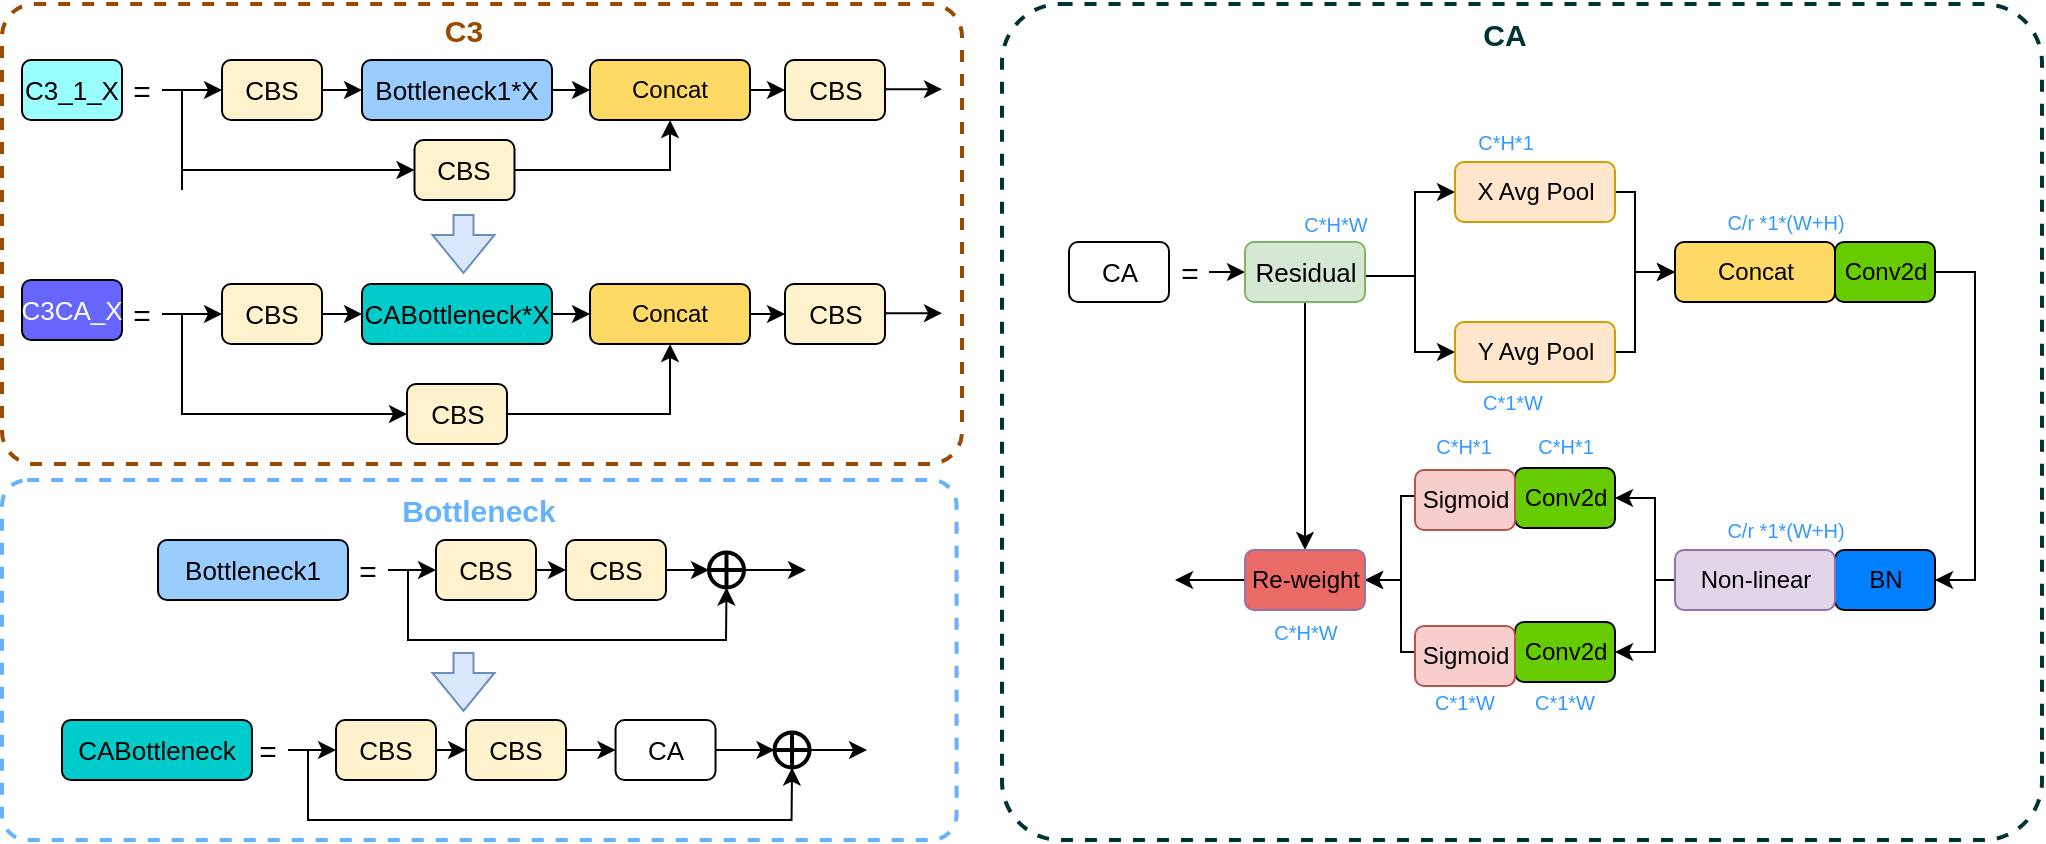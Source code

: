 <mxfile version="20.2.3" type="github">
  <diagram id="QtS9uh31I6VXbAoinTmC" name="第 1 页">
    <mxGraphModel dx="1673" dy="895" grid="1" gridSize="10" guides="1" tooltips="1" connect="1" arrows="1" fold="1" page="1" pageScale="1" pageWidth="827" pageHeight="1169" math="0" shadow="0">
      <root>
        <mxCell id="0" />
        <mxCell id="1" parent="0" />
        <mxCell id="OGKqSfS0VdrP_5y7QQ23-168" value="" style="rounded=1;whiteSpace=wrap;html=1;shadow=0;dashed=1;fontSize=12;fontColor=#00994D;strokeColor=#003333;strokeWidth=2;fillColor=none;arcSize=7;" vertex="1" parent="1">
          <mxGeometry x="610" y="152" width="520" height="418" as="geometry" />
        </mxCell>
        <mxCell id="OGKqSfS0VdrP_5y7QQ23-1" value="" style="rounded=1;whiteSpace=wrap;html=1;shadow=0;dashed=1;fontSize=12;fontColor=#00994D;strokeColor=#994C00;strokeWidth=2;fillColor=none;arcSize=7;" vertex="1" parent="1">
          <mxGeometry x="110" y="152" width="480" height="230" as="geometry" />
        </mxCell>
        <mxCell id="OGKqSfS0VdrP_5y7QQ23-2" style="edgeStyle=orthogonalEdgeStyle;rounded=0;orthogonalLoop=1;jettySize=auto;html=1;exitX=1;exitY=0.5;exitDx=0;exitDy=0;entryX=0;entryY=0.5;entryDx=0;entryDy=0;fontSize=15;fontColor=#000000;" edge="1" parent="1" source="OGKqSfS0VdrP_5y7QQ23-3" target="OGKqSfS0VdrP_5y7QQ23-5">
          <mxGeometry relative="1" as="geometry">
            <mxPoint x="200" y="307.0" as="sourcePoint" />
          </mxGeometry>
        </mxCell>
        <mxCell id="OGKqSfS0VdrP_5y7QQ23-3" value="&lt;font color=&quot;#000000&quot;&gt;=&lt;/font&gt;" style="text;html=1;strokeColor=none;fillColor=none;align=center;verticalAlign=middle;whiteSpace=wrap;rounded=0;shadow=0;dashed=1;fontSize=15;fontColor=#00994D;" vertex="1" parent="1">
          <mxGeometry x="170" y="292" width="20" height="30" as="geometry" />
        </mxCell>
        <mxCell id="OGKqSfS0VdrP_5y7QQ23-4" style="edgeStyle=orthogonalEdgeStyle;rounded=0;orthogonalLoop=1;jettySize=auto;html=1;exitX=1;exitY=0.5;exitDx=0;exitDy=0;entryX=0;entryY=0.5;entryDx=0;entryDy=0;fontSize=15;fontColor=#000000;" edge="1" parent="1" source="OGKqSfS0VdrP_5y7QQ23-5" target="OGKqSfS0VdrP_5y7QQ23-7">
          <mxGeometry relative="1" as="geometry" />
        </mxCell>
        <mxCell id="OGKqSfS0VdrP_5y7QQ23-5" value="CBS" style="rounded=1;whiteSpace=wrap;html=1;fillColor=#fff2cc;strokeColor=#000000;fontSize=13;" vertex="1" parent="1">
          <mxGeometry x="220" y="292" width="50" height="30" as="geometry" />
        </mxCell>
        <mxCell id="OGKqSfS0VdrP_5y7QQ23-6" style="edgeStyle=orthogonalEdgeStyle;rounded=0;orthogonalLoop=1;jettySize=auto;html=1;exitX=1;exitY=0.5;exitDx=0;exitDy=0;fontSize=15;fontColor=#000000;entryX=0;entryY=0.5;entryDx=0;entryDy=0;" edge="1" parent="1" source="OGKqSfS0VdrP_5y7QQ23-7" target="OGKqSfS0VdrP_5y7QQ23-9">
          <mxGeometry relative="1" as="geometry">
            <mxPoint x="400" y="307.316" as="targetPoint" />
          </mxGeometry>
        </mxCell>
        <mxCell id="OGKqSfS0VdrP_5y7QQ23-7" value="CABottleneck*X" style="rounded=1;whiteSpace=wrap;html=1;fillColor=#00CCCC;strokeColor=#000000;fontSize=13;" vertex="1" parent="1">
          <mxGeometry x="290" y="292" width="95" height="30" as="geometry" />
        </mxCell>
        <mxCell id="OGKqSfS0VdrP_5y7QQ23-8" style="edgeStyle=orthogonalEdgeStyle;rounded=0;orthogonalLoop=1;jettySize=auto;html=1;exitX=1;exitY=0.5;exitDx=0;exitDy=0;entryX=0;entryY=0.5;entryDx=0;entryDy=0;fontSize=15;fontColor=#000000;" edge="1" parent="1" source="OGKqSfS0VdrP_5y7QQ23-9" target="OGKqSfS0VdrP_5y7QQ23-11">
          <mxGeometry relative="1" as="geometry" />
        </mxCell>
        <mxCell id="OGKqSfS0VdrP_5y7QQ23-9" value="Concat" style="rounded=1;whiteSpace=wrap;html=1;fillColor=#FFD966;strokeColor=#000000;" vertex="1" parent="1">
          <mxGeometry x="404" y="292" width="80" height="30" as="geometry" />
        </mxCell>
        <mxCell id="OGKqSfS0VdrP_5y7QQ23-10" style="edgeStyle=orthogonalEdgeStyle;rounded=0;orthogonalLoop=1;jettySize=auto;html=1;exitX=1;exitY=0.5;exitDx=0;exitDy=0;fontSize=15;fontColor=#000000;" edge="1" parent="1">
          <mxGeometry relative="1" as="geometry">
            <mxPoint x="580" y="306.57" as="targetPoint" />
            <mxPoint x="551.5" y="306.57" as="sourcePoint" />
          </mxGeometry>
        </mxCell>
        <mxCell id="OGKqSfS0VdrP_5y7QQ23-11" value="CBS" style="rounded=1;whiteSpace=wrap;html=1;fillColor=#fff2cc;strokeColor=#000000;fontSize=13;" vertex="1" parent="1">
          <mxGeometry x="501.5" y="292" width="50" height="30" as="geometry" />
        </mxCell>
        <mxCell id="OGKqSfS0VdrP_5y7QQ23-12" style="edgeStyle=orthogonalEdgeStyle;rounded=0;orthogonalLoop=1;jettySize=auto;html=1;exitX=1;exitY=0.5;exitDx=0;exitDy=0;entryX=0.5;entryY=1;entryDx=0;entryDy=0;fontSize=15;fontColor=#000000;" edge="1" parent="1" source="OGKqSfS0VdrP_5y7QQ23-13" target="OGKqSfS0VdrP_5y7QQ23-9">
          <mxGeometry relative="1" as="geometry" />
        </mxCell>
        <mxCell id="OGKqSfS0VdrP_5y7QQ23-13" value="CBS" style="rounded=1;whiteSpace=wrap;html=1;fillColor=#fff2cc;strokeColor=#000000;fontSize=13;" vertex="1" parent="1">
          <mxGeometry x="312.5" y="342" width="50" height="30" as="geometry" />
        </mxCell>
        <mxCell id="OGKqSfS0VdrP_5y7QQ23-14" value="" style="endArrow=classic;html=1;rounded=0;fontSize=15;fontColor=#000000;entryX=0;entryY=0.5;entryDx=0;entryDy=0;" edge="1" parent="1" target="OGKqSfS0VdrP_5y7QQ23-13">
          <mxGeometry width="50" height="50" relative="1" as="geometry">
            <mxPoint x="200" y="307" as="sourcePoint" />
            <mxPoint x="312.5" y="352" as="targetPoint" />
            <Array as="points">
              <mxPoint x="200" y="357" />
            </Array>
          </mxGeometry>
        </mxCell>
        <mxCell id="OGKqSfS0VdrP_5y7QQ23-28" value="&lt;b style=&quot;&quot;&gt;&lt;font color=&quot;#994c00&quot; style=&quot;font-size: 15px;&quot;&gt;C3&lt;/font&gt;&lt;/b&gt;" style="text;html=1;strokeColor=none;fillColor=none;align=center;verticalAlign=middle;whiteSpace=wrap;rounded=0;shadow=0;dashed=1;" vertex="1" parent="1">
          <mxGeometry x="311.25" y="150" width="60" height="30" as="geometry" />
        </mxCell>
        <mxCell id="OGKqSfS0VdrP_5y7QQ23-30" value="&lt;font color=&quot;#ffffff&quot;&gt;C3CA_X&lt;/font&gt;" style="rounded=1;whiteSpace=wrap;html=1;fillColor=#6666FF;strokeColor=#000000;fontSize=13;" vertex="1" parent="1">
          <mxGeometry x="120" y="290" width="50" height="30" as="geometry" />
        </mxCell>
        <mxCell id="OGKqSfS0VdrP_5y7QQ23-31" value="C3_1_X" style="rounded=1;whiteSpace=wrap;html=1;fillColor=#99FFFF;strokeColor=#000000;fontSize=13;" vertex="1" parent="1">
          <mxGeometry x="120" y="180" width="50" height="30" as="geometry" />
        </mxCell>
        <mxCell id="OGKqSfS0VdrP_5y7QQ23-32" style="edgeStyle=orthogonalEdgeStyle;rounded=0;orthogonalLoop=1;jettySize=auto;html=1;exitX=1;exitY=0.5;exitDx=0;exitDy=0;entryX=0;entryY=0.5;entryDx=0;entryDy=0;fontSize=15;fontColor=#000000;" edge="1" parent="1" source="OGKqSfS0VdrP_5y7QQ23-33" target="OGKqSfS0VdrP_5y7QQ23-35">
          <mxGeometry relative="1" as="geometry">
            <mxPoint x="200" y="195.0" as="sourcePoint" />
          </mxGeometry>
        </mxCell>
        <mxCell id="OGKqSfS0VdrP_5y7QQ23-33" value="&lt;font color=&quot;#000000&quot;&gt;=&lt;/font&gt;" style="text;html=1;strokeColor=none;fillColor=none;align=center;verticalAlign=middle;whiteSpace=wrap;rounded=0;shadow=0;dashed=1;fontSize=15;fontColor=#00994D;" vertex="1" parent="1">
          <mxGeometry x="170" y="180" width="20" height="30" as="geometry" />
        </mxCell>
        <mxCell id="OGKqSfS0VdrP_5y7QQ23-34" style="edgeStyle=orthogonalEdgeStyle;rounded=0;orthogonalLoop=1;jettySize=auto;html=1;exitX=1;exitY=0.5;exitDx=0;exitDy=0;entryX=0;entryY=0.5;entryDx=0;entryDy=0;fontSize=15;fontColor=#000000;" edge="1" parent="1" source="OGKqSfS0VdrP_5y7QQ23-35" target="OGKqSfS0VdrP_5y7QQ23-37">
          <mxGeometry relative="1" as="geometry" />
        </mxCell>
        <mxCell id="OGKqSfS0VdrP_5y7QQ23-35" value="CBS" style="rounded=1;whiteSpace=wrap;html=1;fillColor=#fff2cc;strokeColor=#000000;fontSize=13;" vertex="1" parent="1">
          <mxGeometry x="220" y="180" width="50" height="30" as="geometry" />
        </mxCell>
        <mxCell id="OGKqSfS0VdrP_5y7QQ23-36" style="edgeStyle=orthogonalEdgeStyle;rounded=0;orthogonalLoop=1;jettySize=auto;html=1;exitX=1;exitY=0.5;exitDx=0;exitDy=0;fontSize=15;fontColor=#000000;entryX=0;entryY=0.5;entryDx=0;entryDy=0;" edge="1" parent="1" source="OGKqSfS0VdrP_5y7QQ23-37" target="OGKqSfS0VdrP_5y7QQ23-39">
          <mxGeometry relative="1" as="geometry">
            <mxPoint x="400" y="195.316" as="targetPoint" />
          </mxGeometry>
        </mxCell>
        <mxCell id="OGKqSfS0VdrP_5y7QQ23-37" value="Bottleneck1*X" style="rounded=1;whiteSpace=wrap;html=1;fillColor=#99CCFF;strokeColor=#000000;fontSize=13;" vertex="1" parent="1">
          <mxGeometry x="290" y="180" width="95" height="30" as="geometry" />
        </mxCell>
        <mxCell id="OGKqSfS0VdrP_5y7QQ23-38" style="edgeStyle=orthogonalEdgeStyle;rounded=0;orthogonalLoop=1;jettySize=auto;html=1;exitX=1;exitY=0.5;exitDx=0;exitDy=0;entryX=0;entryY=0.5;entryDx=0;entryDy=0;fontSize=15;fontColor=#000000;" edge="1" parent="1" source="OGKqSfS0VdrP_5y7QQ23-39" target="OGKqSfS0VdrP_5y7QQ23-41">
          <mxGeometry relative="1" as="geometry" />
        </mxCell>
        <mxCell id="OGKqSfS0VdrP_5y7QQ23-39" value="Concat" style="rounded=1;whiteSpace=wrap;html=1;fillColor=#FFD966;strokeColor=#000000;" vertex="1" parent="1">
          <mxGeometry x="404" y="180" width="80" height="30" as="geometry" />
        </mxCell>
        <mxCell id="OGKqSfS0VdrP_5y7QQ23-40" style="edgeStyle=orthogonalEdgeStyle;rounded=0;orthogonalLoop=1;jettySize=auto;html=1;exitX=1;exitY=0.5;exitDx=0;exitDy=0;fontSize=15;fontColor=#000000;" edge="1" parent="1">
          <mxGeometry relative="1" as="geometry">
            <mxPoint x="580" y="194.57" as="targetPoint" />
            <mxPoint x="551.5" y="194.57" as="sourcePoint" />
          </mxGeometry>
        </mxCell>
        <mxCell id="OGKqSfS0VdrP_5y7QQ23-41" value="CBS" style="rounded=1;whiteSpace=wrap;html=1;fillColor=#fff2cc;strokeColor=#000000;fontSize=13;" vertex="1" parent="1">
          <mxGeometry x="501.5" y="180" width="50" height="30" as="geometry" />
        </mxCell>
        <mxCell id="OGKqSfS0VdrP_5y7QQ23-42" style="edgeStyle=orthogonalEdgeStyle;rounded=0;orthogonalLoop=1;jettySize=auto;html=1;exitX=1;exitY=0.5;exitDx=0;exitDy=0;entryX=0.5;entryY=1;entryDx=0;entryDy=0;fontSize=15;fontColor=#000000;" edge="1" parent="1" source="OGKqSfS0VdrP_5y7QQ23-43" target="OGKqSfS0VdrP_5y7QQ23-39">
          <mxGeometry relative="1" as="geometry" />
        </mxCell>
        <mxCell id="OGKqSfS0VdrP_5y7QQ23-43" value="CBS" style="rounded=1;whiteSpace=wrap;html=1;fillColor=#fff2cc;strokeColor=#000000;fontSize=13;" vertex="1" parent="1">
          <mxGeometry x="316.25" y="220" width="50" height="30" as="geometry" />
        </mxCell>
        <mxCell id="OGKqSfS0VdrP_5y7QQ23-44" value="" style="endArrow=classic;html=1;rounded=0;fontSize=15;fontColor=#000000;entryX=0;entryY=0.5;entryDx=0;entryDy=0;" edge="1" parent="1" target="OGKqSfS0VdrP_5y7QQ23-43">
          <mxGeometry width="50" height="50" relative="1" as="geometry">
            <mxPoint x="200" y="195" as="sourcePoint" />
            <mxPoint x="312.5" y="240" as="targetPoint" />
            <Array as="points">
              <mxPoint x="200" y="245" />
              <mxPoint x="200" y="235" />
            </Array>
          </mxGeometry>
        </mxCell>
        <mxCell id="OGKqSfS0VdrP_5y7QQ23-45" value="" style="rounded=1;whiteSpace=wrap;html=1;shadow=0;dashed=1;fontSize=12;fontColor=#00994D;strokeColor=#66B2FF;strokeWidth=2;fillColor=none;arcSize=7;" vertex="1" parent="1">
          <mxGeometry x="110" y="390" width="477.27" height="180" as="geometry" />
        </mxCell>
        <mxCell id="OGKqSfS0VdrP_5y7QQ23-46" style="edgeStyle=orthogonalEdgeStyle;rounded=0;orthogonalLoop=1;jettySize=auto;html=1;exitX=1;exitY=0.5;exitDx=0;exitDy=0;entryX=0;entryY=0.5;entryDx=0;entryDy=0;fontSize=15;fontColor=#994C00;" edge="1" parent="1" source="OGKqSfS0VdrP_5y7QQ23-47" target="OGKqSfS0VdrP_5y7QQ23-49">
          <mxGeometry relative="1" as="geometry" />
        </mxCell>
        <mxCell id="OGKqSfS0VdrP_5y7QQ23-47" value="&lt;font color=&quot;#000000&quot;&gt;=&lt;/font&gt;" style="text;html=1;strokeColor=none;fillColor=none;align=center;verticalAlign=middle;whiteSpace=wrap;rounded=0;shadow=0;dashed=1;fontSize=15;fontColor=#00994D;" vertex="1" parent="1">
          <mxGeometry x="233.02" y="510" width="20" height="30" as="geometry" />
        </mxCell>
        <mxCell id="OGKqSfS0VdrP_5y7QQ23-48" style="edgeStyle=orthogonalEdgeStyle;rounded=0;orthogonalLoop=1;jettySize=auto;html=1;exitX=1;exitY=0.5;exitDx=0;exitDy=0;entryX=0;entryY=0.5;entryDx=0;entryDy=0;fontSize=15;fontColor=#994C00;" edge="1" parent="1" source="OGKqSfS0VdrP_5y7QQ23-49" target="OGKqSfS0VdrP_5y7QQ23-51">
          <mxGeometry relative="1" as="geometry" />
        </mxCell>
        <mxCell id="OGKqSfS0VdrP_5y7QQ23-49" value="CBS" style="rounded=1;whiteSpace=wrap;html=1;fillColor=#fff2cc;strokeColor=#000000;fontSize=13;" vertex="1" parent="1">
          <mxGeometry x="277.01" y="510" width="50" height="30" as="geometry" />
        </mxCell>
        <mxCell id="OGKqSfS0VdrP_5y7QQ23-50" style="edgeStyle=orthogonalEdgeStyle;rounded=0;orthogonalLoop=1;jettySize=auto;html=1;exitX=1;exitY=0.5;exitDx=0;exitDy=0;entryX=0;entryY=0.5;entryDx=0;entryDy=0;fontSize=15;fontColor=#FFFFFF;" edge="1" parent="1" source="OGKqSfS0VdrP_5y7QQ23-51" target="OGKqSfS0VdrP_5y7QQ23-65">
          <mxGeometry relative="1" as="geometry" />
        </mxCell>
        <mxCell id="OGKqSfS0VdrP_5y7QQ23-51" value="CBS" style="rounded=1;whiteSpace=wrap;html=1;fillColor=#fff2cc;strokeColor=#000000;fontSize=13;" vertex="1" parent="1">
          <mxGeometry x="342.01" y="510" width="50" height="30" as="geometry" />
        </mxCell>
        <mxCell id="OGKqSfS0VdrP_5y7QQ23-52" value="" style="edgeStyle=orthogonalEdgeStyle;rounded=0;orthogonalLoop=1;jettySize=auto;html=1;fontSize=15;fontColor=#FFFFFF;" edge="1" parent="1" source="OGKqSfS0VdrP_5y7QQ23-53">
          <mxGeometry relative="1" as="geometry">
            <mxPoint x="542.52" y="525" as="targetPoint" />
          </mxGeometry>
        </mxCell>
        <mxCell id="OGKqSfS0VdrP_5y7QQ23-53" value="" style="shape=orEllipse;perimeter=ellipsePerimeter;whiteSpace=wrap;html=1;backgroundOutline=1;rounded=1;shadow=0;fontSize=15;fontColor=#994C00;strokeColor=#000000;strokeWidth=2;fillColor=none;" vertex="1" parent="1">
          <mxGeometry x="496.27" y="516.25" width="17.5" height="17.5" as="geometry" />
        </mxCell>
        <mxCell id="OGKqSfS0VdrP_5y7QQ23-54" value="" style="endArrow=classic;html=1;rounded=0;fontSize=15;fontColor=#000000;entryX=0.5;entryY=1;entryDx=0;entryDy=0;" edge="1" parent="1" target="OGKqSfS0VdrP_5y7QQ23-53">
          <mxGeometry width="50" height="50" relative="1" as="geometry">
            <mxPoint x="263.02" y="525" as="sourcePoint" />
            <mxPoint x="375.52" y="575" as="targetPoint" />
            <Array as="points">
              <mxPoint x="263.02" y="560" />
              <mxPoint x="343.02" y="560" />
              <mxPoint x="504.77" y="560" />
            </Array>
          </mxGeometry>
        </mxCell>
        <mxCell id="OGKqSfS0VdrP_5y7QQ23-62" value="&lt;font color=&quot;#66b2ff&quot; style=&quot;font-size: 15px;&quot;&gt;&lt;b style=&quot;&quot;&gt;Bottleneck&lt;/b&gt;&lt;/font&gt;" style="text;html=1;strokeColor=none;fillColor=none;align=center;verticalAlign=middle;whiteSpace=wrap;rounded=0;shadow=0;dashed=1;" vertex="1" parent="1">
          <mxGeometry x="299.14" y="390" width="98.99" height="30" as="geometry" />
        </mxCell>
        <mxCell id="OGKqSfS0VdrP_5y7QQ23-63" value="CABottleneck" style="rounded=1;whiteSpace=wrap;html=1;fillColor=#00CCCC;strokeColor=#000000;fontSize=13;" vertex="1" parent="1">
          <mxGeometry x="139.99" y="510" width="95" height="30" as="geometry" />
        </mxCell>
        <mxCell id="OGKqSfS0VdrP_5y7QQ23-64" style="edgeStyle=orthogonalEdgeStyle;rounded=0;orthogonalLoop=1;jettySize=auto;html=1;exitX=1;exitY=0.5;exitDx=0;exitDy=0;entryX=0;entryY=0.5;entryDx=0;entryDy=0;fontSize=15;fontColor=#FFFFFF;" edge="1" parent="1" source="OGKqSfS0VdrP_5y7QQ23-65" target="OGKqSfS0VdrP_5y7QQ23-53">
          <mxGeometry relative="1" as="geometry" />
        </mxCell>
        <mxCell id="OGKqSfS0VdrP_5y7QQ23-65" value="CA" style="rounded=1;whiteSpace=wrap;html=1;fillColor=#FFFFFF;strokeColor=#000000;fontSize=13;" vertex="1" parent="1">
          <mxGeometry x="416.77" y="510" width="50" height="30" as="geometry" />
        </mxCell>
        <mxCell id="OGKqSfS0VdrP_5y7QQ23-66" value="" style="shape=flexArrow;endArrow=classic;html=1;rounded=0;fillColor=#dae8fc;strokeColor=#6c8ebf;" edge="1" parent="1">
          <mxGeometry width="50" height="50" relative="1" as="geometry">
            <mxPoint x="340.75" y="257" as="sourcePoint" />
            <mxPoint x="340.75" y="287" as="targetPoint" />
          </mxGeometry>
        </mxCell>
        <mxCell id="OGKqSfS0VdrP_5y7QQ23-68" value="" style="shape=flexArrow;endArrow=classic;html=1;rounded=0;fillColor=#dae8fc;strokeColor=#6c8ebf;" edge="1" parent="1">
          <mxGeometry width="50" height="50" relative="1" as="geometry">
            <mxPoint x="340.75" y="476" as="sourcePoint" />
            <mxPoint x="340.75" y="506" as="targetPoint" />
          </mxGeometry>
        </mxCell>
        <mxCell id="OGKqSfS0VdrP_5y7QQ23-69" value="Bottleneck1" style="rounded=1;whiteSpace=wrap;html=1;fillColor=#99CCFF;strokeColor=#000000;fontSize=13;" vertex="1" parent="1">
          <mxGeometry x="188.01" y="420" width="95" height="30" as="geometry" />
        </mxCell>
        <mxCell id="OGKqSfS0VdrP_5y7QQ23-70" style="edgeStyle=orthogonalEdgeStyle;rounded=0;orthogonalLoop=1;jettySize=auto;html=1;exitX=1;exitY=0.5;exitDx=0;exitDy=0;entryX=0;entryY=0.5;entryDx=0;entryDy=0;fontSize=15;fontColor=#994C00;" edge="1" parent="1" source="OGKqSfS0VdrP_5y7QQ23-71" target="OGKqSfS0VdrP_5y7QQ23-73">
          <mxGeometry relative="1" as="geometry" />
        </mxCell>
        <mxCell id="OGKqSfS0VdrP_5y7QQ23-71" value="&lt;font color=&quot;#000000&quot;&gt;=&lt;/font&gt;" style="text;html=1;strokeColor=none;fillColor=none;align=center;verticalAlign=middle;whiteSpace=wrap;rounded=0;shadow=0;dashed=1;fontSize=15;fontColor=#00994D;" vertex="1" parent="1">
          <mxGeometry x="283.01" y="420" width="20" height="30" as="geometry" />
        </mxCell>
        <mxCell id="OGKqSfS0VdrP_5y7QQ23-72" style="edgeStyle=orthogonalEdgeStyle;rounded=0;orthogonalLoop=1;jettySize=auto;html=1;exitX=1;exitY=0.5;exitDx=0;exitDy=0;entryX=0;entryY=0.5;entryDx=0;entryDy=0;fontSize=15;fontColor=#994C00;" edge="1" parent="1" source="OGKqSfS0VdrP_5y7QQ23-73" target="OGKqSfS0VdrP_5y7QQ23-75">
          <mxGeometry relative="1" as="geometry" />
        </mxCell>
        <mxCell id="OGKqSfS0VdrP_5y7QQ23-73" value="CBS" style="rounded=1;whiteSpace=wrap;html=1;fillColor=#fff2cc;strokeColor=#000000;fontSize=13;" vertex="1" parent="1">
          <mxGeometry x="327" y="420" width="50" height="30" as="geometry" />
        </mxCell>
        <mxCell id="OGKqSfS0VdrP_5y7QQ23-74" style="edgeStyle=orthogonalEdgeStyle;rounded=0;orthogonalLoop=1;jettySize=auto;html=1;exitX=1;exitY=0.5;exitDx=0;exitDy=0;entryX=0;entryY=0.5;entryDx=0;entryDy=0;fontSize=15;fontColor=#994C00;" edge="1" parent="1" source="OGKqSfS0VdrP_5y7QQ23-75" target="OGKqSfS0VdrP_5y7QQ23-77">
          <mxGeometry relative="1" as="geometry" />
        </mxCell>
        <mxCell id="OGKqSfS0VdrP_5y7QQ23-75" value="CBS" style="rounded=1;whiteSpace=wrap;html=1;fillColor=#fff2cc;strokeColor=#000000;fontSize=13;" vertex="1" parent="1">
          <mxGeometry x="392" y="420" width="50" height="30" as="geometry" />
        </mxCell>
        <mxCell id="OGKqSfS0VdrP_5y7QQ23-76" style="edgeStyle=orthogonalEdgeStyle;rounded=0;orthogonalLoop=1;jettySize=auto;html=1;exitX=1;exitY=0.5;exitDx=0;exitDy=0;fontSize=15;fontColor=#994C00;" edge="1" parent="1" source="OGKqSfS0VdrP_5y7QQ23-77">
          <mxGeometry relative="1" as="geometry">
            <mxPoint x="512.0" y="435.391" as="targetPoint" />
          </mxGeometry>
        </mxCell>
        <mxCell id="OGKqSfS0VdrP_5y7QQ23-77" value="" style="shape=orEllipse;perimeter=ellipsePerimeter;whiteSpace=wrap;html=1;backgroundOutline=1;rounded=1;shadow=0;fontSize=15;fontColor=#994C00;strokeColor=#000000;strokeWidth=2;fillColor=none;" vertex="1" parent="1">
          <mxGeometry x="463.5" y="426.25" width="17.5" height="17.5" as="geometry" />
        </mxCell>
        <mxCell id="OGKqSfS0VdrP_5y7QQ23-78" value="" style="endArrow=classic;html=1;rounded=0;fontSize=15;fontColor=#000000;entryX=0.5;entryY=1;entryDx=0;entryDy=0;" edge="1" parent="1" target="OGKqSfS0VdrP_5y7QQ23-77">
          <mxGeometry width="50" height="50" relative="1" as="geometry">
            <mxPoint x="313.01" y="435" as="sourcePoint" />
            <mxPoint x="425.51" y="485" as="targetPoint" />
            <Array as="points">
              <mxPoint x="313.01" y="470" />
              <mxPoint x="393.01" y="470" />
              <mxPoint x="472.01" y="470" />
            </Array>
          </mxGeometry>
        </mxCell>
        <mxCell id="OGKqSfS0VdrP_5y7QQ23-132" value="CA" style="rounded=1;whiteSpace=wrap;html=1;fillColor=#FFFFFF;strokeColor=#000000;fontSize=13;" vertex="1" parent="1">
          <mxGeometry x="643.5" y="271" width="50" height="30" as="geometry" />
        </mxCell>
        <mxCell id="OGKqSfS0VdrP_5y7QQ23-133" style="edgeStyle=orthogonalEdgeStyle;rounded=0;orthogonalLoop=1;jettySize=auto;html=1;exitX=1;exitY=0.5;exitDx=0;exitDy=0;entryX=0;entryY=0.5;entryDx=0;entryDy=0;fontFamily=Helvetica;" edge="1" parent="1" source="OGKqSfS0VdrP_5y7QQ23-134" target="OGKqSfS0VdrP_5y7QQ23-138">
          <mxGeometry relative="1" as="geometry" />
        </mxCell>
        <mxCell id="OGKqSfS0VdrP_5y7QQ23-134" value="&lt;font color=&quot;#000000&quot;&gt;=&lt;/font&gt;" style="text;html=1;strokeColor=none;fillColor=none;align=center;verticalAlign=middle;whiteSpace=wrap;rounded=0;shadow=0;dashed=1;fontSize=15;fontColor=#00994D;" vertex="1" parent="1">
          <mxGeometry x="693.5" y="271" width="20" height="30" as="geometry" />
        </mxCell>
        <mxCell id="OGKqSfS0VdrP_5y7QQ23-135" style="edgeStyle=orthogonalEdgeStyle;rounded=0;orthogonalLoop=1;jettySize=auto;html=1;exitX=1;exitY=0.5;exitDx=0;exitDy=0;entryX=0;entryY=0.5;entryDx=0;entryDy=0;" edge="1" parent="1" source="OGKqSfS0VdrP_5y7QQ23-138" target="OGKqSfS0VdrP_5y7QQ23-140">
          <mxGeometry relative="1" as="geometry">
            <Array as="points">
              <mxPoint x="816.5" y="288" />
              <mxPoint x="816.5" y="246" />
            </Array>
          </mxGeometry>
        </mxCell>
        <mxCell id="OGKqSfS0VdrP_5y7QQ23-136" style="edgeStyle=orthogonalEdgeStyle;rounded=0;orthogonalLoop=1;jettySize=auto;html=1;exitX=1;exitY=0.5;exitDx=0;exitDy=0;entryX=0;entryY=0.5;entryDx=0;entryDy=0;" edge="1" parent="1" source="OGKqSfS0VdrP_5y7QQ23-138" target="OGKqSfS0VdrP_5y7QQ23-142">
          <mxGeometry relative="1" as="geometry">
            <Array as="points">
              <mxPoint x="816.5" y="288" />
              <mxPoint x="816.5" y="326" />
            </Array>
          </mxGeometry>
        </mxCell>
        <mxCell id="OGKqSfS0VdrP_5y7QQ23-137" style="edgeStyle=orthogonalEdgeStyle;rounded=0;orthogonalLoop=1;jettySize=auto;html=1;exitX=0.5;exitY=1;exitDx=0;exitDy=0;entryX=0.5;entryY=0;entryDx=0;entryDy=0;fontFamily=Helvetica;" edge="1" parent="1" source="OGKqSfS0VdrP_5y7QQ23-138" target="OGKqSfS0VdrP_5y7QQ23-156">
          <mxGeometry relative="1" as="geometry" />
        </mxCell>
        <mxCell id="OGKqSfS0VdrP_5y7QQ23-138" value="Residual" style="rounded=1;whiteSpace=wrap;html=1;fillColor=#d5e8d4;strokeColor=#82b366;fontSize=13;" vertex="1" parent="1">
          <mxGeometry x="731.5" y="271" width="60" height="30" as="geometry" />
        </mxCell>
        <mxCell id="OGKqSfS0VdrP_5y7QQ23-139" style="edgeStyle=orthogonalEdgeStyle;rounded=0;orthogonalLoop=1;jettySize=auto;html=1;exitX=1;exitY=0.5;exitDx=0;exitDy=0;entryX=0;entryY=0.5;entryDx=0;entryDy=0;" edge="1" parent="1" source="OGKqSfS0VdrP_5y7QQ23-140">
          <mxGeometry relative="1" as="geometry">
            <mxPoint x="946.5" y="286" as="targetPoint" />
            <Array as="points">
              <mxPoint x="926.5" y="246" />
              <mxPoint x="926.5" y="286" />
            </Array>
          </mxGeometry>
        </mxCell>
        <mxCell id="OGKqSfS0VdrP_5y7QQ23-140" value="X Avg Pool" style="rounded=1;whiteSpace=wrap;html=1;fillColor=#ffe6cc;strokeColor=#d79b00;" vertex="1" parent="1">
          <mxGeometry x="836.5" y="231" width="80" height="30" as="geometry" />
        </mxCell>
        <mxCell id="OGKqSfS0VdrP_5y7QQ23-141" style="edgeStyle=orthogonalEdgeStyle;rounded=0;orthogonalLoop=1;jettySize=auto;html=1;exitX=1;exitY=0.5;exitDx=0;exitDy=0;entryX=0;entryY=0.5;entryDx=0;entryDy=0;" edge="1" parent="1" source="OGKqSfS0VdrP_5y7QQ23-142" target="OGKqSfS0VdrP_5y7QQ23-167">
          <mxGeometry relative="1" as="geometry">
            <mxPoint x="946.5" y="286" as="targetPoint" />
            <Array as="points">
              <mxPoint x="926.5" y="326" />
              <mxPoint x="926.5" y="286" />
            </Array>
          </mxGeometry>
        </mxCell>
        <mxCell id="OGKqSfS0VdrP_5y7QQ23-142" value="Y Avg Pool" style="rounded=1;whiteSpace=wrap;html=1;fillColor=#ffe6cc;strokeColor=#d79b00;" vertex="1" parent="1">
          <mxGeometry x="836.5" y="311" width="80" height="30" as="geometry" />
        </mxCell>
        <mxCell id="OGKqSfS0VdrP_5y7QQ23-143" style="edgeStyle=orthogonalEdgeStyle;rounded=0;orthogonalLoop=1;jettySize=auto;html=1;exitX=1;exitY=0.5;exitDx=0;exitDy=0;fontFamily=Helvetica;entryX=1;entryY=0.5;entryDx=0;entryDy=0;" edge="1" parent="1" source="OGKqSfS0VdrP_5y7QQ23-144" target="OGKqSfS0VdrP_5y7QQ23-145">
          <mxGeometry relative="1" as="geometry" />
        </mxCell>
        <mxCell id="OGKqSfS0VdrP_5y7QQ23-144" value="Conv2d" style="rounded=1;whiteSpace=wrap;html=1;fillColor=#66CC00;strokeColor=#000000;" vertex="1" parent="1">
          <mxGeometry x="1026.5" y="271" width="50" height="30" as="geometry" />
        </mxCell>
        <mxCell id="OGKqSfS0VdrP_5y7QQ23-145" value="&lt;font color=&quot;#000000&quot;&gt;BN&lt;/font&gt;" style="rounded=1;whiteSpace=wrap;html=1;fillColor=#007FFF;strokeColor=#000000;fontColor=#ffffff;" vertex="1" parent="1">
          <mxGeometry x="1026.5" y="425" width="50" height="30" as="geometry" />
        </mxCell>
        <mxCell id="OGKqSfS0VdrP_5y7QQ23-146" style="edgeStyle=orthogonalEdgeStyle;rounded=0;orthogonalLoop=1;jettySize=auto;html=1;exitX=0;exitY=0.5;exitDx=0;exitDy=0;fontFamily=Helvetica;entryX=1;entryY=0.5;entryDx=0;entryDy=0;" edge="1" parent="1" source="OGKqSfS0VdrP_5y7QQ23-148" target="OGKqSfS0VdrP_5y7QQ23-149">
          <mxGeometry relative="1" as="geometry">
            <mxPoint x="931.5" y="428" as="sourcePoint" />
            <mxPoint x="936.5" y="383" as="targetPoint" />
            <Array as="points">
              <mxPoint x="936.5" y="440" />
              <mxPoint x="936.5" y="399" />
            </Array>
          </mxGeometry>
        </mxCell>
        <mxCell id="OGKqSfS0VdrP_5y7QQ23-147" style="edgeStyle=orthogonalEdgeStyle;rounded=0;orthogonalLoop=1;jettySize=auto;html=1;exitX=0;exitY=0.5;exitDx=0;exitDy=0;entryX=1;entryY=0.5;entryDx=0;entryDy=0;fontFamily=Helvetica;" edge="1" parent="1" source="OGKqSfS0VdrP_5y7QQ23-148" target="OGKqSfS0VdrP_5y7QQ23-150">
          <mxGeometry relative="1" as="geometry">
            <Array as="points">
              <mxPoint x="936.5" y="440" />
              <mxPoint x="936.5" y="476" />
            </Array>
          </mxGeometry>
        </mxCell>
        <mxCell id="OGKqSfS0VdrP_5y7QQ23-148" value="&lt;font color=&quot;#000000&quot;&gt;Non-linear&lt;/font&gt;" style="rounded=1;whiteSpace=wrap;html=1;fillColor=#e1d5e7;strokeColor=#9673a6;" vertex="1" parent="1">
          <mxGeometry x="946.5" y="425" width="80" height="30" as="geometry" />
        </mxCell>
        <mxCell id="OGKqSfS0VdrP_5y7QQ23-149" value="Conv2d" style="rounded=1;whiteSpace=wrap;html=1;fillColor=#66CC00;strokeColor=#000000;" vertex="1" parent="1">
          <mxGeometry x="866.5" y="384" width="50" height="30" as="geometry" />
        </mxCell>
        <mxCell id="OGKqSfS0VdrP_5y7QQ23-150" value="Conv2d" style="rounded=1;whiteSpace=wrap;html=1;fillColor=#66CC00;strokeColor=#000000;" vertex="1" parent="1">
          <mxGeometry x="866.5" y="461" width="50" height="30" as="geometry" />
        </mxCell>
        <mxCell id="OGKqSfS0VdrP_5y7QQ23-151" style="edgeStyle=orthogonalEdgeStyle;rounded=0;orthogonalLoop=1;jettySize=auto;html=1;exitX=0;exitY=0.5;exitDx=0;exitDy=0;entryX=1;entryY=0.5;entryDx=0;entryDy=0;fontFamily=Helvetica;" edge="1" parent="1" source="OGKqSfS0VdrP_5y7QQ23-152" target="OGKqSfS0VdrP_5y7QQ23-156">
          <mxGeometry relative="1" as="geometry">
            <mxPoint x="794.5" y="440.0" as="targetPoint" />
            <Array as="points">
              <mxPoint x="816.5" y="398" />
              <mxPoint x="809.5" y="398" />
              <mxPoint x="809.5" y="440" />
            </Array>
          </mxGeometry>
        </mxCell>
        <mxCell id="OGKqSfS0VdrP_5y7QQ23-152" value="Sigmoid" style="rounded=1;whiteSpace=wrap;html=1;fillColor=#f8cecc;strokeColor=#b85450;" vertex="1" parent="1">
          <mxGeometry x="816.5" y="385" width="50" height="30" as="geometry" />
        </mxCell>
        <mxCell id="OGKqSfS0VdrP_5y7QQ23-153" style="edgeStyle=orthogonalEdgeStyle;rounded=0;orthogonalLoop=1;jettySize=auto;html=1;exitX=0;exitY=0.5;exitDx=0;exitDy=0;entryX=1;entryY=0.5;entryDx=0;entryDy=0;fontFamily=Helvetica;" edge="1" parent="1" source="OGKqSfS0VdrP_5y7QQ23-154" target="OGKqSfS0VdrP_5y7QQ23-156">
          <mxGeometry relative="1" as="geometry">
            <mxPoint x="794.5" y="440.0" as="targetPoint" />
            <Array as="points">
              <mxPoint x="816.5" y="476" />
              <mxPoint x="809.5" y="476" />
              <mxPoint x="809.5" y="440" />
            </Array>
          </mxGeometry>
        </mxCell>
        <mxCell id="OGKqSfS0VdrP_5y7QQ23-154" value="Sigmoid" style="rounded=1;whiteSpace=wrap;html=1;fillColor=#f8cecc;strokeColor=#b85450;" vertex="1" parent="1">
          <mxGeometry x="816.5" y="463" width="50" height="30" as="geometry" />
        </mxCell>
        <mxCell id="OGKqSfS0VdrP_5y7QQ23-155" style="edgeStyle=orthogonalEdgeStyle;rounded=0;orthogonalLoop=1;jettySize=auto;html=1;exitX=0;exitY=0.5;exitDx=0;exitDy=0;fontFamily=Helvetica;" edge="1" parent="1" source="OGKqSfS0VdrP_5y7QQ23-156">
          <mxGeometry relative="1" as="geometry">
            <mxPoint x="696.5" y="440.286" as="targetPoint" />
          </mxGeometry>
        </mxCell>
        <mxCell id="OGKqSfS0VdrP_5y7QQ23-156" value="&lt;font color=&quot;#000000&quot;&gt;Re-weight&lt;/font&gt;" style="rounded=1;whiteSpace=wrap;html=1;fillColor=#EA6B66;strokeColor=#9673a6;" vertex="1" parent="1">
          <mxGeometry x="731.5" y="425" width="60" height="30" as="geometry" />
        </mxCell>
        <mxCell id="OGKqSfS0VdrP_5y7QQ23-157" value="&lt;font color=&quot;#3399ff&quot;&gt;&lt;span style=&quot;font-size: 10px;&quot;&gt;C*H*W&lt;/span&gt;&lt;/font&gt;" style="text;html=1;strokeColor=none;fillColor=none;align=center;verticalAlign=middle;whiteSpace=wrap;rounded=0;shadow=0;dashed=1;fontColor=#F19C99;" vertex="1" parent="1">
          <mxGeometry x="751.5" y="251" width="50" height="22" as="geometry" />
        </mxCell>
        <mxCell id="OGKqSfS0VdrP_5y7QQ23-158" value="&lt;font color=&quot;#3399ff&quot;&gt;&lt;span style=&quot;font-size: 10px;&quot;&gt;C*H*1&lt;/span&gt;&lt;/font&gt;" style="text;html=1;strokeColor=none;fillColor=none;align=center;verticalAlign=middle;whiteSpace=wrap;rounded=0;shadow=0;dashed=1;fontColor=#F19C99;" vertex="1" parent="1">
          <mxGeometry x="836.5" y="211" width="50" height="20" as="geometry" />
        </mxCell>
        <mxCell id="OGKqSfS0VdrP_5y7QQ23-159" value="&lt;font color=&quot;#3399ff&quot;&gt;&lt;span style=&quot;font-size: 10px;&quot;&gt;C*1*W&lt;/span&gt;&lt;/font&gt;" style="text;html=1;strokeColor=none;fillColor=none;align=center;verticalAlign=middle;whiteSpace=wrap;rounded=0;shadow=0;dashed=1;fontColor=#F19C99;" vertex="1" parent="1">
          <mxGeometry x="843.5" y="341" width="43" height="20" as="geometry" />
        </mxCell>
        <mxCell id="OGKqSfS0VdrP_5y7QQ23-160" value="&lt;font color=&quot;#3399ff&quot;&gt;&lt;span style=&quot;font-size: 10px;&quot;&gt;C/r *1*(W+H)&lt;/span&gt;&lt;/font&gt;" style="text;html=1;strokeColor=none;fillColor=none;align=center;verticalAlign=middle;whiteSpace=wrap;rounded=0;shadow=0;dashed=1;fontColor=#F19C99;" vertex="1" parent="1">
          <mxGeometry x="946.5" y="251" width="110" height="20" as="geometry" />
        </mxCell>
        <mxCell id="OGKqSfS0VdrP_5y7QQ23-161" value="&lt;font color=&quot;#3399ff&quot;&gt;&lt;span style=&quot;font-size: 10px;&quot;&gt;C/r *1*(W+H)&lt;/span&gt;&lt;/font&gt;" style="text;html=1;strokeColor=none;fillColor=none;align=center;verticalAlign=middle;whiteSpace=wrap;rounded=0;shadow=0;dashed=1;fontColor=#F19C99;" vertex="1" parent="1">
          <mxGeometry x="946.5" y="405" width="110" height="20" as="geometry" />
        </mxCell>
        <mxCell id="OGKqSfS0VdrP_5y7QQ23-162" value="&lt;font color=&quot;#3399ff&quot;&gt;&lt;span style=&quot;font-size: 10px;&quot;&gt;C*H*1&lt;/span&gt;&lt;/font&gt;" style="text;html=1;strokeColor=none;fillColor=none;align=center;verticalAlign=middle;whiteSpace=wrap;rounded=0;shadow=0;dashed=1;fontColor=#F19C99;" vertex="1" parent="1">
          <mxGeometry x="816" y="363" width="50" height="20" as="geometry" />
        </mxCell>
        <mxCell id="OGKqSfS0VdrP_5y7QQ23-163" value="&lt;font color=&quot;#3399ff&quot;&gt;&lt;span style=&quot;font-size: 10px;&quot;&gt;C*H*1&lt;/span&gt;&lt;/font&gt;" style="text;html=1;strokeColor=none;fillColor=none;align=center;verticalAlign=middle;whiteSpace=wrap;rounded=0;shadow=0;dashed=1;fontColor=#F19C99;" vertex="1" parent="1">
          <mxGeometry x="866.5" y="363" width="50" height="20" as="geometry" />
        </mxCell>
        <mxCell id="OGKqSfS0VdrP_5y7QQ23-164" value="&lt;font color=&quot;#3399ff&quot;&gt;&lt;span style=&quot;font-size: 10px;&quot;&gt;C*1*W&lt;/span&gt;&lt;/font&gt;" style="text;html=1;strokeColor=none;fillColor=none;align=center;verticalAlign=middle;whiteSpace=wrap;rounded=0;shadow=0;dashed=1;fontColor=#F19C99;" vertex="1" parent="1">
          <mxGeometry x="819.5" y="491" width="43" height="20" as="geometry" />
        </mxCell>
        <mxCell id="OGKqSfS0VdrP_5y7QQ23-165" value="&lt;font color=&quot;#3399ff&quot;&gt;&lt;span style=&quot;font-size: 10px;&quot;&gt;C*1*W&lt;/span&gt;&lt;/font&gt;" style="text;html=1;strokeColor=none;fillColor=none;align=center;verticalAlign=middle;whiteSpace=wrap;rounded=0;shadow=0;dashed=1;fontColor=#F19C99;" vertex="1" parent="1">
          <mxGeometry x="870" y="491" width="43" height="20" as="geometry" />
        </mxCell>
        <mxCell id="OGKqSfS0VdrP_5y7QQ23-166" value="&lt;font color=&quot;#3399ff&quot;&gt;&lt;span style=&quot;font-size: 10px;&quot;&gt;C*H*W&lt;/span&gt;&lt;/font&gt;" style="text;html=1;strokeColor=none;fillColor=none;align=center;verticalAlign=middle;whiteSpace=wrap;rounded=0;shadow=0;dashed=1;fontColor=#F19C99;" vertex="1" parent="1">
          <mxGeometry x="736.5" y="455" width="50" height="22" as="geometry" />
        </mxCell>
        <mxCell id="OGKqSfS0VdrP_5y7QQ23-167" value="Concat" style="rounded=1;whiteSpace=wrap;html=1;fillColor=#FFD966;strokeColor=#000000;" vertex="1" parent="1">
          <mxGeometry x="946.5" y="271" width="80" height="30" as="geometry" />
        </mxCell>
        <mxCell id="OGKqSfS0VdrP_5y7QQ23-169" value="&lt;font color=&quot;#003333&quot; style=&quot;font-size: 15px;&quot;&gt;&lt;b style=&quot;&quot;&gt;CA&lt;/b&gt;&lt;/font&gt;" style="text;html=1;strokeColor=none;fillColor=none;align=center;verticalAlign=middle;whiteSpace=wrap;rounded=0;shadow=0;dashed=1;" vertex="1" parent="1">
          <mxGeometry x="838.97" y="152" width="45.06" height="30" as="geometry" />
        </mxCell>
      </root>
    </mxGraphModel>
  </diagram>
</mxfile>
